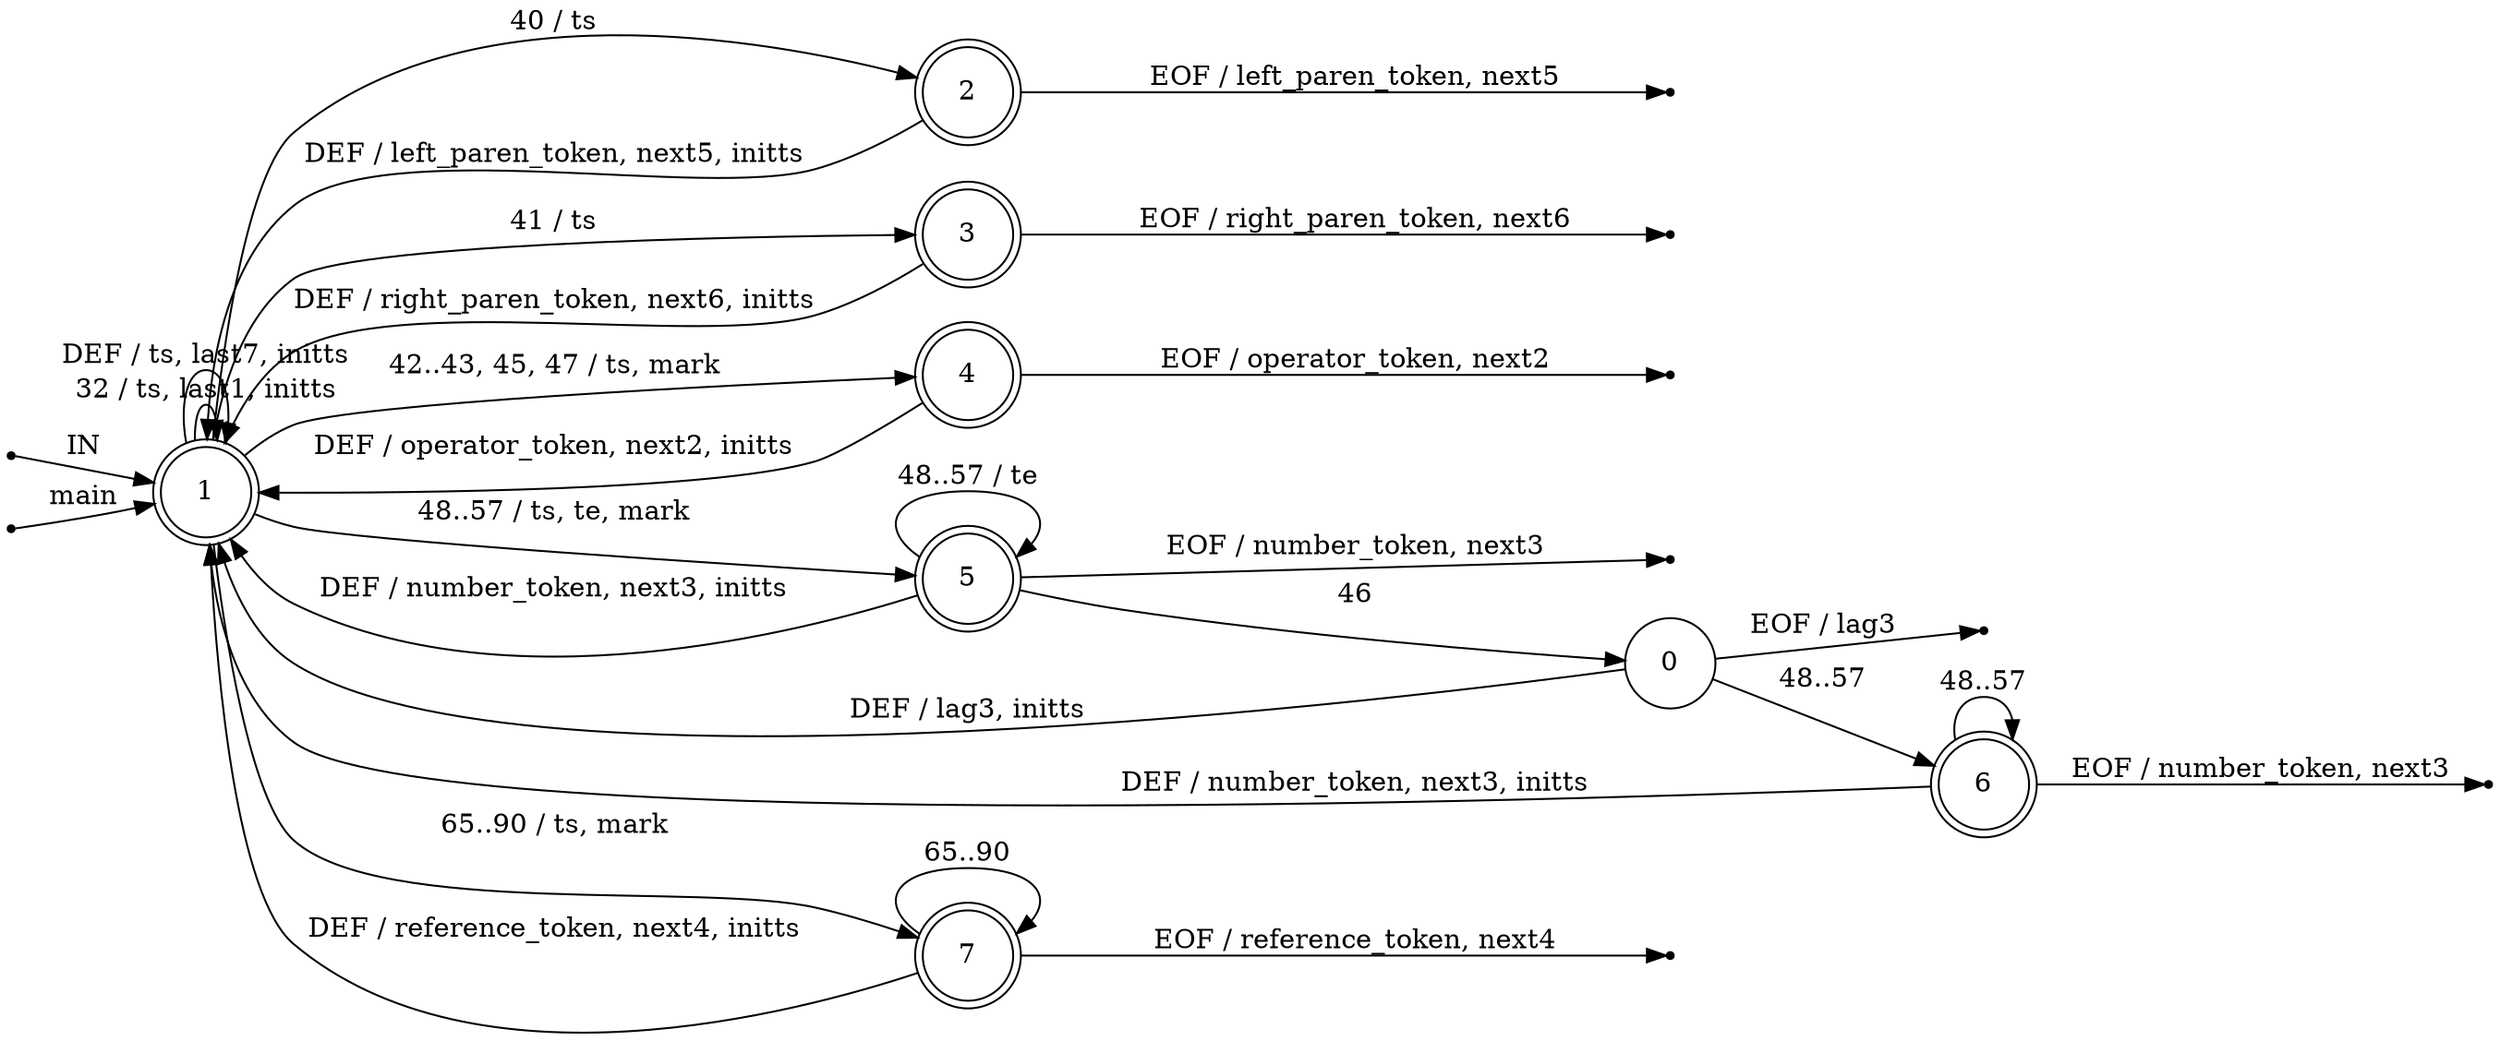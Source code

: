 digraph expr {
	rankdir=LR;
	node [ shape = point ];
	ENTRY;
	en_1;
	eof_0;
	eof_2;
	eof_3;
	eof_4;
	eof_5;
	eof_6;
	eof_7;
	node [ shape = circle, height = 0.2 ];
	node [ fixedsize = true, height = 0.65, shape = doublecircle ];
	1;
	2;
	3;
	4;
	5;
	6;
	7;
	node [ shape = circle ];
	0 -> 6 [ label = "48..57" ];
	0 -> 1 [ label = "DEF / lag3, initts" ];
	1 -> 1 [ label = "32 / ts, last1, initts" ];
	1 -> 2 [ label = "40 / ts" ];
	1 -> 3 [ label = "41 / ts" ];
	1 -> 4 [ label = "42..43, 45, 47 / ts, mark" ];
	1 -> 5 [ label = "48..57 / ts, te, mark" ];
	1 -> 7 [ label = "65..90 / ts, mark" ];
	1 -> 1 [ label = "DEF / ts, last7, initts" ];
	2 -> 1 [ label = "DEF / left_paren_token, next5, initts" ];
	3 -> 1 [ label = "DEF / right_paren_token, next6, initts" ];
	4 -> 1 [ label = "DEF / operator_token, next2, initts" ];
	5 -> 0 [ label = "46" ];
	5 -> 5 [ label = "48..57 / te" ];
	5 -> 1 [ label = "DEF / number_token, next3, initts" ];
	6 -> 6 [ label = "48..57" ];
	6 -> 1 [ label = "DEF / number_token, next3, initts" ];
	7 -> 7 [ label = "65..90" ];
	7 -> 1 [ label = "DEF / reference_token, next4, initts" ];
	ENTRY -> 1 [ label = "IN" ];
	en_1 -> 1 [ label = "main" ];
	0 -> eof_0 [ label = "EOF / lag3" ];
	2 -> eof_2 [ label = "EOF / left_paren_token, next5" ];
	3 -> eof_3 [ label = "EOF / right_paren_token, next6" ];
	4 -> eof_4 [ label = "EOF / operator_token, next2" ];
	5 -> eof_5 [ label = "EOF / number_token, next3" ];
	6 -> eof_6 [ label = "EOF / number_token, next3" ];
	7 -> eof_7 [ label = "EOF / reference_token, next4" ];
}
